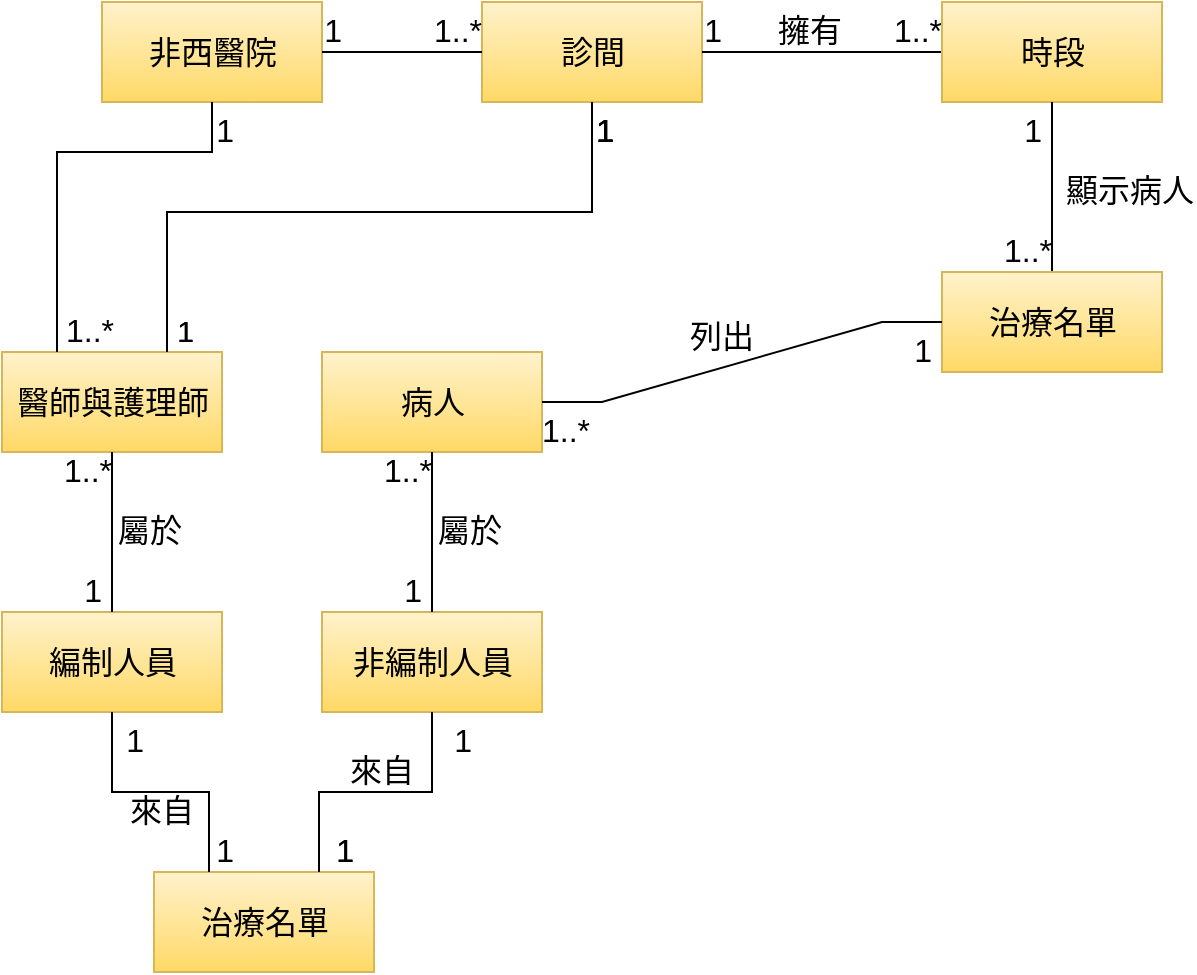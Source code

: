 <mxfile version="17.1.5" type="device"><diagram id="oKyxzHDayaN0CAhAsXDF" name="非西醫院領域模型"><mxGraphModel dx="1165" dy="706" grid="1" gridSize="10" guides="1" tooltips="1" connect="1" arrows="1" fold="1" page="1" pageScale="1" pageWidth="827" pageHeight="1169" math="0" shadow="0"><root><mxCell id="0"/><mxCell id="1" parent="0"/><mxCell id="eYbmBTe3iNZKuLJgiSKM-6" value="非西醫院" style="html=1;fontSize=16;gradientDirection=south;fillColor=#fff2cc;gradientColor=#ffd966;strokeColor=#d6b656;" parent="1" vertex="1"><mxGeometry x="170" y="105" width="110" height="50" as="geometry"/></mxCell><mxCell id="eYbmBTe3iNZKuLJgiSKM-7" value="診間" style="html=1;fontSize=16;gradientDirection=south;fillColor=#fff2cc;gradientColor=#ffd966;strokeColor=#d6b656;" parent="1" vertex="1"><mxGeometry x="360" y="105" width="110" height="50" as="geometry"/></mxCell><mxCell id="eYbmBTe3iNZKuLJgiSKM-9" value="" style="endArrow=none;html=1;rounded=0;fontSize=16;exitX=1;exitY=0.5;exitDx=0;exitDy=0;entryX=0;entryY=0.5;entryDx=0;entryDy=0;" parent="1" source="eYbmBTe3iNZKuLJgiSKM-6" target="eYbmBTe3iNZKuLJgiSKM-7" edge="1"><mxGeometry relative="1" as="geometry"><mxPoint x="280" y="129.63" as="sourcePoint"/><mxPoint x="440" y="129.63" as="targetPoint"/></mxGeometry></mxCell><mxCell id="eYbmBTe3iNZKuLJgiSKM-10" value="&lt;font&gt;1..*&lt;/font&gt;" style="resizable=0;html=1;align=right;verticalAlign=bottom;fontSize=16;gradientDirection=south;" parent="eYbmBTe3iNZKuLJgiSKM-9" connectable="0" vertex="1"><mxGeometry x="1" relative="1" as="geometry"/></mxCell><mxCell id="eYbmBTe3iNZKuLJgiSKM-11" value="1" style="resizable=0;html=1;align=right;verticalAlign=bottom;fontSize=16;gradientDirection=south;" parent="eYbmBTe3iNZKuLJgiSKM-9" connectable="0" vertex="1"><mxGeometry x="1" relative="1" as="geometry"><mxPoint x="-70" as="offset"/></mxGeometry></mxCell><mxCell id="eYbmBTe3iNZKuLJgiSKM-15" value="" style="endArrow=none;html=1;rounded=0;fontSize=16;entryX=0;entryY=0.5;entryDx=0;entryDy=0;exitX=1;exitY=0.5;exitDx=0;exitDy=0;" parent="1" source="eYbmBTe3iNZKuLJgiSKM-7" target="eYbmBTe3iNZKuLJgiSKM-21" edge="1"><mxGeometry relative="1" as="geometry"><mxPoint x="470" y="130" as="sourcePoint"/><mxPoint x="550.0" y="129.63" as="targetPoint"/></mxGeometry></mxCell><mxCell id="eYbmBTe3iNZKuLJgiSKM-16" value="&lt;font&gt;1..*&lt;/font&gt;" style="resizable=0;html=1;align=right;verticalAlign=bottom;fontSize=16;gradientDirection=south;" parent="eYbmBTe3iNZKuLJgiSKM-15" connectable="0" vertex="1"><mxGeometry x="1" relative="1" as="geometry"/></mxCell><mxCell id="eYbmBTe3iNZKuLJgiSKM-17" value="1" style="resizable=0;html=1;align=right;verticalAlign=bottom;fontSize=16;gradientDirection=south;" parent="eYbmBTe3iNZKuLJgiSKM-15" connectable="0" vertex="1"><mxGeometry x="1" relative="1" as="geometry"><mxPoint x="-110" as="offset"/></mxGeometry></mxCell><mxCell id="eYbmBTe3iNZKuLJgiSKM-39" value="擁有" style="resizable=0;html=1;align=right;verticalAlign=bottom;fontSize=16;gradientDirection=south;" parent="eYbmBTe3iNZKuLJgiSKM-15" connectable="0" vertex="1"><mxGeometry x="1" relative="1" as="geometry"><mxPoint x="-50" as="offset"/></mxGeometry></mxCell><mxCell id="eYbmBTe3iNZKuLJgiSKM-21" value="時段" style="html=1;fontSize=16;gradientDirection=south;fillColor=#fff2cc;gradientColor=#ffd966;strokeColor=#d6b656;" parent="1" vertex="1"><mxGeometry x="590" y="105" width="110" height="50" as="geometry"/></mxCell><mxCell id="eYbmBTe3iNZKuLJgiSKM-28" value="" style="endArrow=none;html=1;rounded=0;fontSize=16;exitX=0.5;exitY=1;exitDx=0;exitDy=0;" parent="1" source="eYbmBTe3iNZKuLJgiSKM-21" edge="1"><mxGeometry relative="1" as="geometry"><mxPoint x="310.0" y="160" as="sourcePoint"/><mxPoint x="645" y="240" as="targetPoint"/></mxGeometry></mxCell><mxCell id="eYbmBTe3iNZKuLJgiSKM-29" value="&lt;font&gt;1..*&lt;/font&gt;" style="resizable=0;html=1;align=right;verticalAlign=bottom;fontSize=16;gradientDirection=south;" parent="eYbmBTe3iNZKuLJgiSKM-28" connectable="0" vertex="1"><mxGeometry x="1" relative="1" as="geometry"/></mxCell><mxCell id="eYbmBTe3iNZKuLJgiSKM-30" value="1" style="resizable=0;html=1;align=right;verticalAlign=bottom;fontSize=16;gradientDirection=south;" parent="eYbmBTe3iNZKuLJgiSKM-28" connectable="0" vertex="1"><mxGeometry x="1" relative="1" as="geometry"><mxPoint x="-5" y="-60" as="offset"/></mxGeometry></mxCell><mxCell id="eYbmBTe3iNZKuLJgiSKM-41" value="顯示病人" style="resizable=0;html=1;align=right;verticalAlign=bottom;fontSize=16;gradientDirection=south;" parent="eYbmBTe3iNZKuLJgiSKM-28" connectable="0" vertex="1"><mxGeometry x="1" relative="1" as="geometry"><mxPoint x="71" y="-30" as="offset"/></mxGeometry></mxCell><mxCell id="eYbmBTe3iNZKuLJgiSKM-40" value="治療名單" style="html=1;fontSize=16;gradientDirection=south;fillColor=#fff2cc;gradientColor=#ffd966;strokeColor=#d6b656;" parent="1" vertex="1"><mxGeometry x="590" y="240" width="110" height="50" as="geometry"/></mxCell><mxCell id="-5n6XYSZMYsckpYTVjGN-1" value="醫師與護理師" style="html=1;fontSize=16;gradientDirection=south;fillColor=#fff2cc;gradientColor=#ffd966;strokeColor=#d6b656;" vertex="1" parent="1"><mxGeometry x="120" y="280" width="110" height="50" as="geometry"/></mxCell><mxCell id="-5n6XYSZMYsckpYTVjGN-2" value="病人" style="html=1;fontSize=16;gradientDirection=south;fillColor=#fff2cc;gradientColor=#ffd966;strokeColor=#d6b656;" vertex="1" parent="1"><mxGeometry x="280" y="280" width="110" height="50" as="geometry"/></mxCell><mxCell id="-5n6XYSZMYsckpYTVjGN-8" value="編制人員" style="html=1;fontSize=16;gradientDirection=south;fillColor=#fff2cc;gradientColor=#ffd966;strokeColor=#d6b656;" vertex="1" parent="1"><mxGeometry x="120" y="410" width="110" height="50" as="geometry"/></mxCell><mxCell id="-5n6XYSZMYsckpYTVjGN-9" value="非編制人員" style="html=1;fontSize=16;gradientDirection=south;fillColor=#fff2cc;gradientColor=#ffd966;strokeColor=#d6b656;" vertex="1" parent="1"><mxGeometry x="280" y="410" width="110" height="50" as="geometry"/></mxCell><mxCell id="-5n6XYSZMYsckpYTVjGN-14" value="" style="endArrow=none;html=1;rounded=0;fontSize=16;exitX=0.5;exitY=1;exitDx=0;exitDy=0;" edge="1" parent="1" source="-5n6XYSZMYsckpYTVjGN-1" target="-5n6XYSZMYsckpYTVjGN-8"><mxGeometry relative="1" as="geometry"><mxPoint x="655" y="165" as="sourcePoint"/><mxPoint x="655" y="250" as="targetPoint"/></mxGeometry></mxCell><mxCell id="-5n6XYSZMYsckpYTVjGN-15" value="&lt;font&gt;1..*&lt;/font&gt;" style="resizable=0;html=1;align=right;verticalAlign=bottom;fontSize=16;gradientDirection=south;" connectable="0" vertex="1" parent="-5n6XYSZMYsckpYTVjGN-14"><mxGeometry x="1" relative="1" as="geometry"><mxPoint y="-60" as="offset"/></mxGeometry></mxCell><mxCell id="-5n6XYSZMYsckpYTVjGN-16" value="1" style="resizable=0;html=1;align=right;verticalAlign=bottom;fontSize=16;gradientDirection=south;" connectable="0" vertex="1" parent="-5n6XYSZMYsckpYTVjGN-14"><mxGeometry x="1" relative="1" as="geometry"><mxPoint x="-5" as="offset"/></mxGeometry></mxCell><mxCell id="-5n6XYSZMYsckpYTVjGN-17" value="屬於" style="resizable=0;html=1;align=right;verticalAlign=bottom;fontSize=16;gradientDirection=south;" connectable="0" vertex="1" parent="-5n6XYSZMYsckpYTVjGN-14"><mxGeometry x="1" relative="1" as="geometry"><mxPoint x="35" y="-30" as="offset"/></mxGeometry></mxCell><mxCell id="-5n6XYSZMYsckpYTVjGN-18" value="治療名單" style="html=1;fontSize=16;gradientDirection=south;fillColor=#fff2cc;gradientColor=#ffd966;strokeColor=#d6b656;" vertex="1" parent="1"><mxGeometry x="196" y="540" width="110" height="50" as="geometry"/></mxCell><mxCell id="-5n6XYSZMYsckpYTVjGN-19" value="" style="endArrow=none;html=1;rounded=0;fontSize=16;exitX=0.5;exitY=1;exitDx=0;exitDy=0;entryX=0.5;entryY=0;entryDx=0;entryDy=0;" edge="1" parent="1" source="-5n6XYSZMYsckpYTVjGN-2" target="-5n6XYSZMYsckpYTVjGN-9"><mxGeometry relative="1" as="geometry"><mxPoint x="185" y="340" as="sourcePoint"/><mxPoint x="185" y="420" as="targetPoint"/></mxGeometry></mxCell><mxCell id="-5n6XYSZMYsckpYTVjGN-20" value="&lt;font&gt;1..*&lt;/font&gt;" style="resizable=0;html=1;align=right;verticalAlign=bottom;fontSize=16;gradientDirection=south;" connectable="0" vertex="1" parent="-5n6XYSZMYsckpYTVjGN-19"><mxGeometry x="1" relative="1" as="geometry"><mxPoint y="-60" as="offset"/></mxGeometry></mxCell><mxCell id="-5n6XYSZMYsckpYTVjGN-21" value="1" style="resizable=0;html=1;align=right;verticalAlign=bottom;fontSize=16;gradientDirection=south;" connectable="0" vertex="1" parent="-5n6XYSZMYsckpYTVjGN-19"><mxGeometry x="1" relative="1" as="geometry"><mxPoint x="-5" as="offset"/></mxGeometry></mxCell><mxCell id="-5n6XYSZMYsckpYTVjGN-22" value="屬於" style="resizable=0;html=1;align=right;verticalAlign=bottom;fontSize=16;gradientDirection=south;" connectable="0" vertex="1" parent="-5n6XYSZMYsckpYTVjGN-19"><mxGeometry x="1" relative="1" as="geometry"><mxPoint x="35" y="-30" as="offset"/></mxGeometry></mxCell><mxCell id="-5n6XYSZMYsckpYTVjGN-27" value="" style="endArrow=none;html=1;rounded=0;entryX=0.5;entryY=1;entryDx=0;entryDy=0;exitX=0.25;exitY=0;exitDx=0;exitDy=0;edgeStyle=orthogonalEdgeStyle;" edge="1" parent="1" source="-5n6XYSZMYsckpYTVjGN-1" target="eYbmBTe3iNZKuLJgiSKM-6"><mxGeometry relative="1" as="geometry"><mxPoint x="206" y="220" as="sourcePoint"/><mxPoint x="366" y="220" as="targetPoint"/><Array as="points"><mxPoint x="148" y="180"/><mxPoint x="225" y="180"/></Array></mxGeometry></mxCell><mxCell id="-5n6XYSZMYsckpYTVjGN-33" value="1..*" style="resizable=0;html=1;align=right;verticalAlign=bottom;fontSize=16;" connectable="0" vertex="1" parent="-5n6XYSZMYsckpYTVjGN-27"><mxGeometry x="1" relative="1" as="geometry"><mxPoint x="-49" y="125" as="offset"/></mxGeometry></mxCell><mxCell id="-5n6XYSZMYsckpYTVjGN-41" value="1" style="resizable=0;html=1;align=right;verticalAlign=bottom;fontSize=16;" connectable="0" vertex="1" parent="-5n6XYSZMYsckpYTVjGN-27"><mxGeometry x="1" relative="1" as="geometry"><mxPoint x="11" y="25" as="offset"/></mxGeometry></mxCell><mxCell id="-5n6XYSZMYsckpYTVjGN-31" value="" style="endArrow=none;html=1;rounded=0;exitX=0.75;exitY=0;exitDx=0;exitDy=0;entryX=0.5;entryY=1;entryDx=0;entryDy=0;edgeStyle=orthogonalEdgeStyle;" edge="1" parent="1" source="-5n6XYSZMYsckpYTVjGN-1" target="eYbmBTe3iNZKuLJgiSKM-7"><mxGeometry relative="1" as="geometry"><mxPoint x="376" y="190" as="sourcePoint"/><mxPoint x="536" y="190" as="targetPoint"/><Array as="points"><mxPoint x="202" y="210"/><mxPoint x="415" y="210"/></Array></mxGeometry></mxCell><mxCell id="-5n6XYSZMYsckpYTVjGN-32" value="1" style="resizable=0;html=1;align=right;verticalAlign=bottom;fontSize=16;" connectable="0" vertex="1" parent="-5n6XYSZMYsckpYTVjGN-31"><mxGeometry x="1" relative="1" as="geometry"><mxPoint x="11" y="25" as="offset"/></mxGeometry></mxCell><mxCell id="-5n6XYSZMYsckpYTVjGN-35" value="1" style="resizable=0;html=1;align=right;verticalAlign=bottom;fontSize=16;" connectable="0" vertex="1" parent="-5n6XYSZMYsckpYTVjGN-31"><mxGeometry x="1" relative="1" as="geometry"><mxPoint x="11" y="25" as="offset"/></mxGeometry></mxCell><mxCell id="-5n6XYSZMYsckpYTVjGN-40" value="1" style="resizable=0;html=1;align=right;verticalAlign=bottom;fontSize=15;" connectable="0" vertex="1" parent="-5n6XYSZMYsckpYTVjGN-31"><mxGeometry x="1" relative="1" as="geometry"><mxPoint x="-199" y="125" as="offset"/></mxGeometry></mxCell><mxCell id="-5n6XYSZMYsckpYTVjGN-42" value="" style="endArrow=none;html=1;rounded=0;exitX=0.75;exitY=0;exitDx=0;exitDy=0;entryX=0.5;entryY=1;entryDx=0;entryDy=0;edgeStyle=orthogonalEdgeStyle;" edge="1" parent="1" source="-5n6XYSZMYsckpYTVjGN-1" target="eYbmBTe3iNZKuLJgiSKM-7"><mxGeometry relative="1" as="geometry"><mxPoint x="202.5" y="280" as="sourcePoint"/><mxPoint x="415" y="155" as="targetPoint"/><Array as="points"><mxPoint x="202" y="210"/><mxPoint x="415" y="210"/></Array></mxGeometry></mxCell><mxCell id="-5n6XYSZMYsckpYTVjGN-43" value="1" style="resizable=0;html=1;align=right;verticalAlign=bottom;fontSize=16;" connectable="0" vertex="1" parent="-5n6XYSZMYsckpYTVjGN-42"><mxGeometry x="1" relative="1" as="geometry"><mxPoint x="11" y="25" as="offset"/></mxGeometry></mxCell><mxCell id="-5n6XYSZMYsckpYTVjGN-44" value="1" style="resizable=0;html=1;align=right;verticalAlign=bottom;fontSize=16;" connectable="0" vertex="1" parent="-5n6XYSZMYsckpYTVjGN-42"><mxGeometry x="1" relative="1" as="geometry"><mxPoint x="11" y="25" as="offset"/></mxGeometry></mxCell><mxCell id="-5n6XYSZMYsckpYTVjGN-45" value="1" style="resizable=0;html=1;align=right;verticalAlign=bottom;fontSize=15;" connectable="0" vertex="1" parent="-5n6XYSZMYsckpYTVjGN-42"><mxGeometry x="1" relative="1" as="geometry"><mxPoint x="-199" y="125" as="offset"/></mxGeometry></mxCell><mxCell id="-5n6XYSZMYsckpYTVjGN-46" value="" style="endArrow=none;html=1;rounded=0;exitX=1;exitY=0.5;exitDx=0;exitDy=0;entryX=0;entryY=0.5;entryDx=0;entryDy=0;edgeStyle=entityRelationEdgeStyle;" edge="1" parent="1" source="-5n6XYSZMYsckpYTVjGN-2" target="eYbmBTe3iNZKuLJgiSKM-40"><mxGeometry relative="1" as="geometry"><mxPoint x="212.5" y="290" as="sourcePoint"/><mxPoint x="425" y="165" as="targetPoint"/></mxGeometry></mxCell><mxCell id="-5n6XYSZMYsckpYTVjGN-47" value="1..*" style="resizable=0;html=1;align=right;verticalAlign=bottom;fontSize=16;" connectable="0" vertex="1" parent="-5n6XYSZMYsckpYTVjGN-46"><mxGeometry x="1" relative="1" as="geometry"><mxPoint x="-175" y="65" as="offset"/></mxGeometry></mxCell><mxCell id="-5n6XYSZMYsckpYTVjGN-48" value="1" style="resizable=0;html=1;align=right;verticalAlign=bottom;fontSize=16;" connectable="0" vertex="1" parent="-5n6XYSZMYsckpYTVjGN-46"><mxGeometry x="1" relative="1" as="geometry"><mxPoint x="-4" y="25" as="offset"/></mxGeometry></mxCell><mxCell id="-5n6XYSZMYsckpYTVjGN-67" value="列出" style="resizable=0;html=1;align=right;verticalAlign=bottom;fontSize=16;" connectable="0" vertex="1" parent="-5n6XYSZMYsckpYTVjGN-46"><mxGeometry x="1" relative="1" as="geometry"><mxPoint x="-93" y="18" as="offset"/></mxGeometry></mxCell><mxCell id="-5n6XYSZMYsckpYTVjGN-53" value="" style="endArrow=none;html=1;rounded=0;exitX=0.75;exitY=0;exitDx=0;exitDy=0;entryX=0.5;entryY=1;entryDx=0;entryDy=0;edgeStyle=orthogonalEdgeStyle;" edge="1" parent="1" source="-5n6XYSZMYsckpYTVjGN-18" target="-5n6XYSZMYsckpYTVjGN-9"><mxGeometry relative="1" as="geometry"><mxPoint x="212.5" y="290" as="sourcePoint"/><mxPoint x="425" y="165" as="targetPoint"/></mxGeometry></mxCell><mxCell id="-5n6XYSZMYsckpYTVjGN-55" value="1" style="resizable=0;html=1;align=right;verticalAlign=bottom;fontSize=16;" connectable="0" vertex="1" parent="-5n6XYSZMYsckpYTVjGN-53"><mxGeometry x="1" relative="1" as="geometry"><mxPoint x="-39" y="80" as="offset"/></mxGeometry></mxCell><mxCell id="-5n6XYSZMYsckpYTVjGN-58" value="" style="endArrow=none;html=1;rounded=0;exitX=0.75;exitY=0;exitDx=0;exitDy=0;entryX=0.5;entryY=1;entryDx=0;entryDy=0;edgeStyle=orthogonalEdgeStyle;" edge="1" parent="1" source="-5n6XYSZMYsckpYTVjGN-18" target="-5n6XYSZMYsckpYTVjGN-9"><mxGeometry relative="1" as="geometry"><mxPoint x="278.5" y="540" as="sourcePoint"/><mxPoint x="335" y="460.0" as="targetPoint"/><Array as="points"><mxPoint x="279" y="500"/><mxPoint x="335" y="500"/></Array></mxGeometry></mxCell><mxCell id="-5n6XYSZMYsckpYTVjGN-59" value="1" style="resizable=0;html=1;align=right;verticalAlign=bottom;fontSize=16;" connectable="0" vertex="1" parent="-5n6XYSZMYsckpYTVjGN-58"><mxGeometry x="1" relative="1" as="geometry"><mxPoint x="20" y="25" as="offset"/></mxGeometry></mxCell><mxCell id="-5n6XYSZMYsckpYTVjGN-60" value="1" style="resizable=0;html=1;align=right;verticalAlign=bottom;fontSize=16;" connectable="0" vertex="1" parent="-5n6XYSZMYsckpYTVjGN-58"><mxGeometry x="1" relative="1" as="geometry"><mxPoint x="-39" y="80" as="offset"/></mxGeometry></mxCell><mxCell id="-5n6XYSZMYsckpYTVjGN-65" value="來自" style="resizable=0;html=1;align=right;verticalAlign=bottom;fontSize=16;" connectable="0" vertex="1" parent="-5n6XYSZMYsckpYTVjGN-58"><mxGeometry x="1" relative="1" as="geometry"><mxPoint x="-9" y="40" as="offset"/></mxGeometry></mxCell><mxCell id="-5n6XYSZMYsckpYTVjGN-61" value="" style="endArrow=none;html=1;rounded=0;exitX=0.25;exitY=0;exitDx=0;exitDy=0;entryX=0.5;entryY=1;entryDx=0;entryDy=0;edgeStyle=orthogonalEdgeStyle;" edge="1" parent="1" source="-5n6XYSZMYsckpYTVjGN-18" target="-5n6XYSZMYsckpYTVjGN-8"><mxGeometry relative="1" as="geometry"><mxPoint x="288.5" y="550" as="sourcePoint"/><mxPoint x="345" y="470.0" as="targetPoint"/></mxGeometry></mxCell><mxCell id="-5n6XYSZMYsckpYTVjGN-62" value="1" style="resizable=0;html=1;align=right;verticalAlign=bottom;fontSize=16;" connectable="0" vertex="1" parent="-5n6XYSZMYsckpYTVjGN-61"><mxGeometry x="1" relative="1" as="geometry"><mxPoint x="16" y="25" as="offset"/></mxGeometry></mxCell><mxCell id="-5n6XYSZMYsckpYTVjGN-64" value="1" style="resizable=0;html=1;align=right;verticalAlign=bottom;fontSize=16;" connectable="0" vertex="1" parent="-5n6XYSZMYsckpYTVjGN-61"><mxGeometry x="1" relative="1" as="geometry"><mxPoint x="61" y="80" as="offset"/></mxGeometry></mxCell><mxCell id="-5n6XYSZMYsckpYTVjGN-66" value="來自" style="resizable=0;html=1;align=right;verticalAlign=bottom;fontSize=16;" connectable="0" vertex="1" parent="-5n6XYSZMYsckpYTVjGN-61"><mxGeometry x="1" relative="1" as="geometry"><mxPoint x="41" y="60" as="offset"/></mxGeometry></mxCell></root></mxGraphModel></diagram></mxfile>